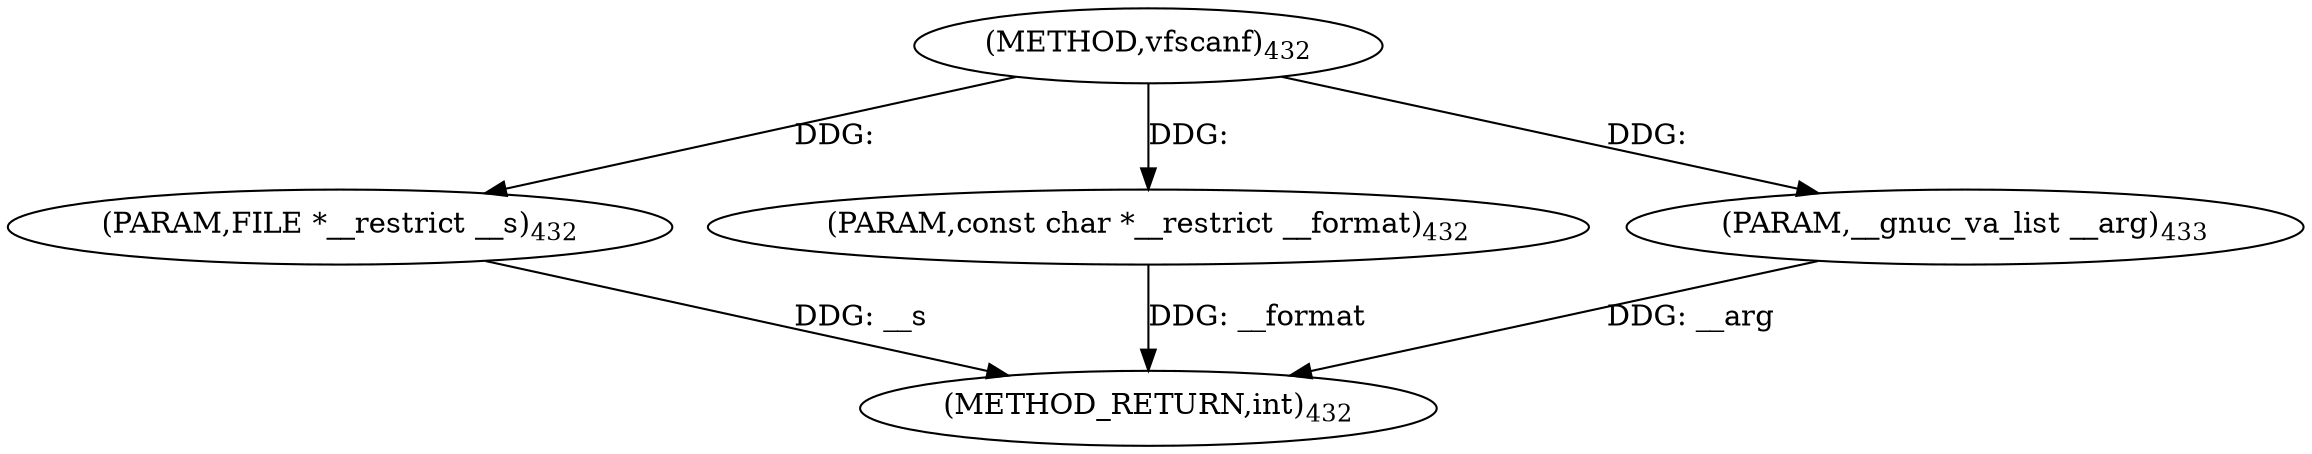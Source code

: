 digraph "vfscanf" {  
"30204" [label = <(METHOD,vfscanf)<SUB>432</SUB>> ]
"30208" [label = <(METHOD_RETURN,int)<SUB>432</SUB>> ]
"30205" [label = <(PARAM,FILE *__restrict __s)<SUB>432</SUB>> ]
"30206" [label = <(PARAM,const char *__restrict __format)<SUB>432</SUB>> ]
"30207" [label = <(PARAM,__gnuc_va_list __arg)<SUB>433</SUB>> ]
  "30205" -> "30208"  [ label = "DDG: __s"] 
  "30206" -> "30208"  [ label = "DDG: __format"] 
  "30207" -> "30208"  [ label = "DDG: __arg"] 
  "30204" -> "30205"  [ label = "DDG: "] 
  "30204" -> "30206"  [ label = "DDG: "] 
  "30204" -> "30207"  [ label = "DDG: "] 
}
